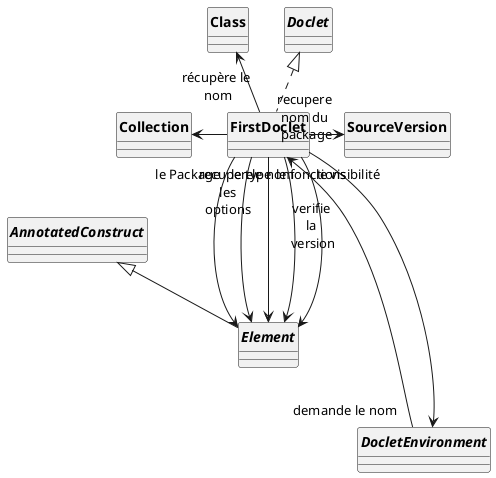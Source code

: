 @startuml
'https://plantuml.com/sequence-diagram
skinparam classAttributeIconSize 0
skinparam classFontStyle Bold
skinparam style strictuml

' Class: permet de récuperer le .Class qui récupère les noms des class
class Class {}

' appelle class
class FirstDoclet implements Doclet{}

interface Element extends AnnotatedConstruct{}
' on va chercher dans first class le get name de class
interface DocletEnvironment {}

class Collection{}

enum SourceVersion{}

' Désolée après une heure à bouger les flèches dans tous les sens
' Je n'ai pas réussi faire plus visible que ca :)

FirstDoclet "récupère le\n nom" -u-> Class
DocletEnvironment "demande le nom" ---u-> FirstDoclet
FirstDoclet "recupere\n les\n options" ---l-> Collection
FirstDoclet "\n\nverifie \nla \nversion" --r> SourceVersion
FirstDoclet "recupere \nnom du \npackage" --> DocletEnvironment


FirstDoclet "le type" --> Element
FirstDoclet "le nom" --> Element
FirstDoclet "le Package" --> Element
FirstDoclet "le fonctions" -d--> Element
FirstDoclet "le visibilité" --> Element

@enduml
